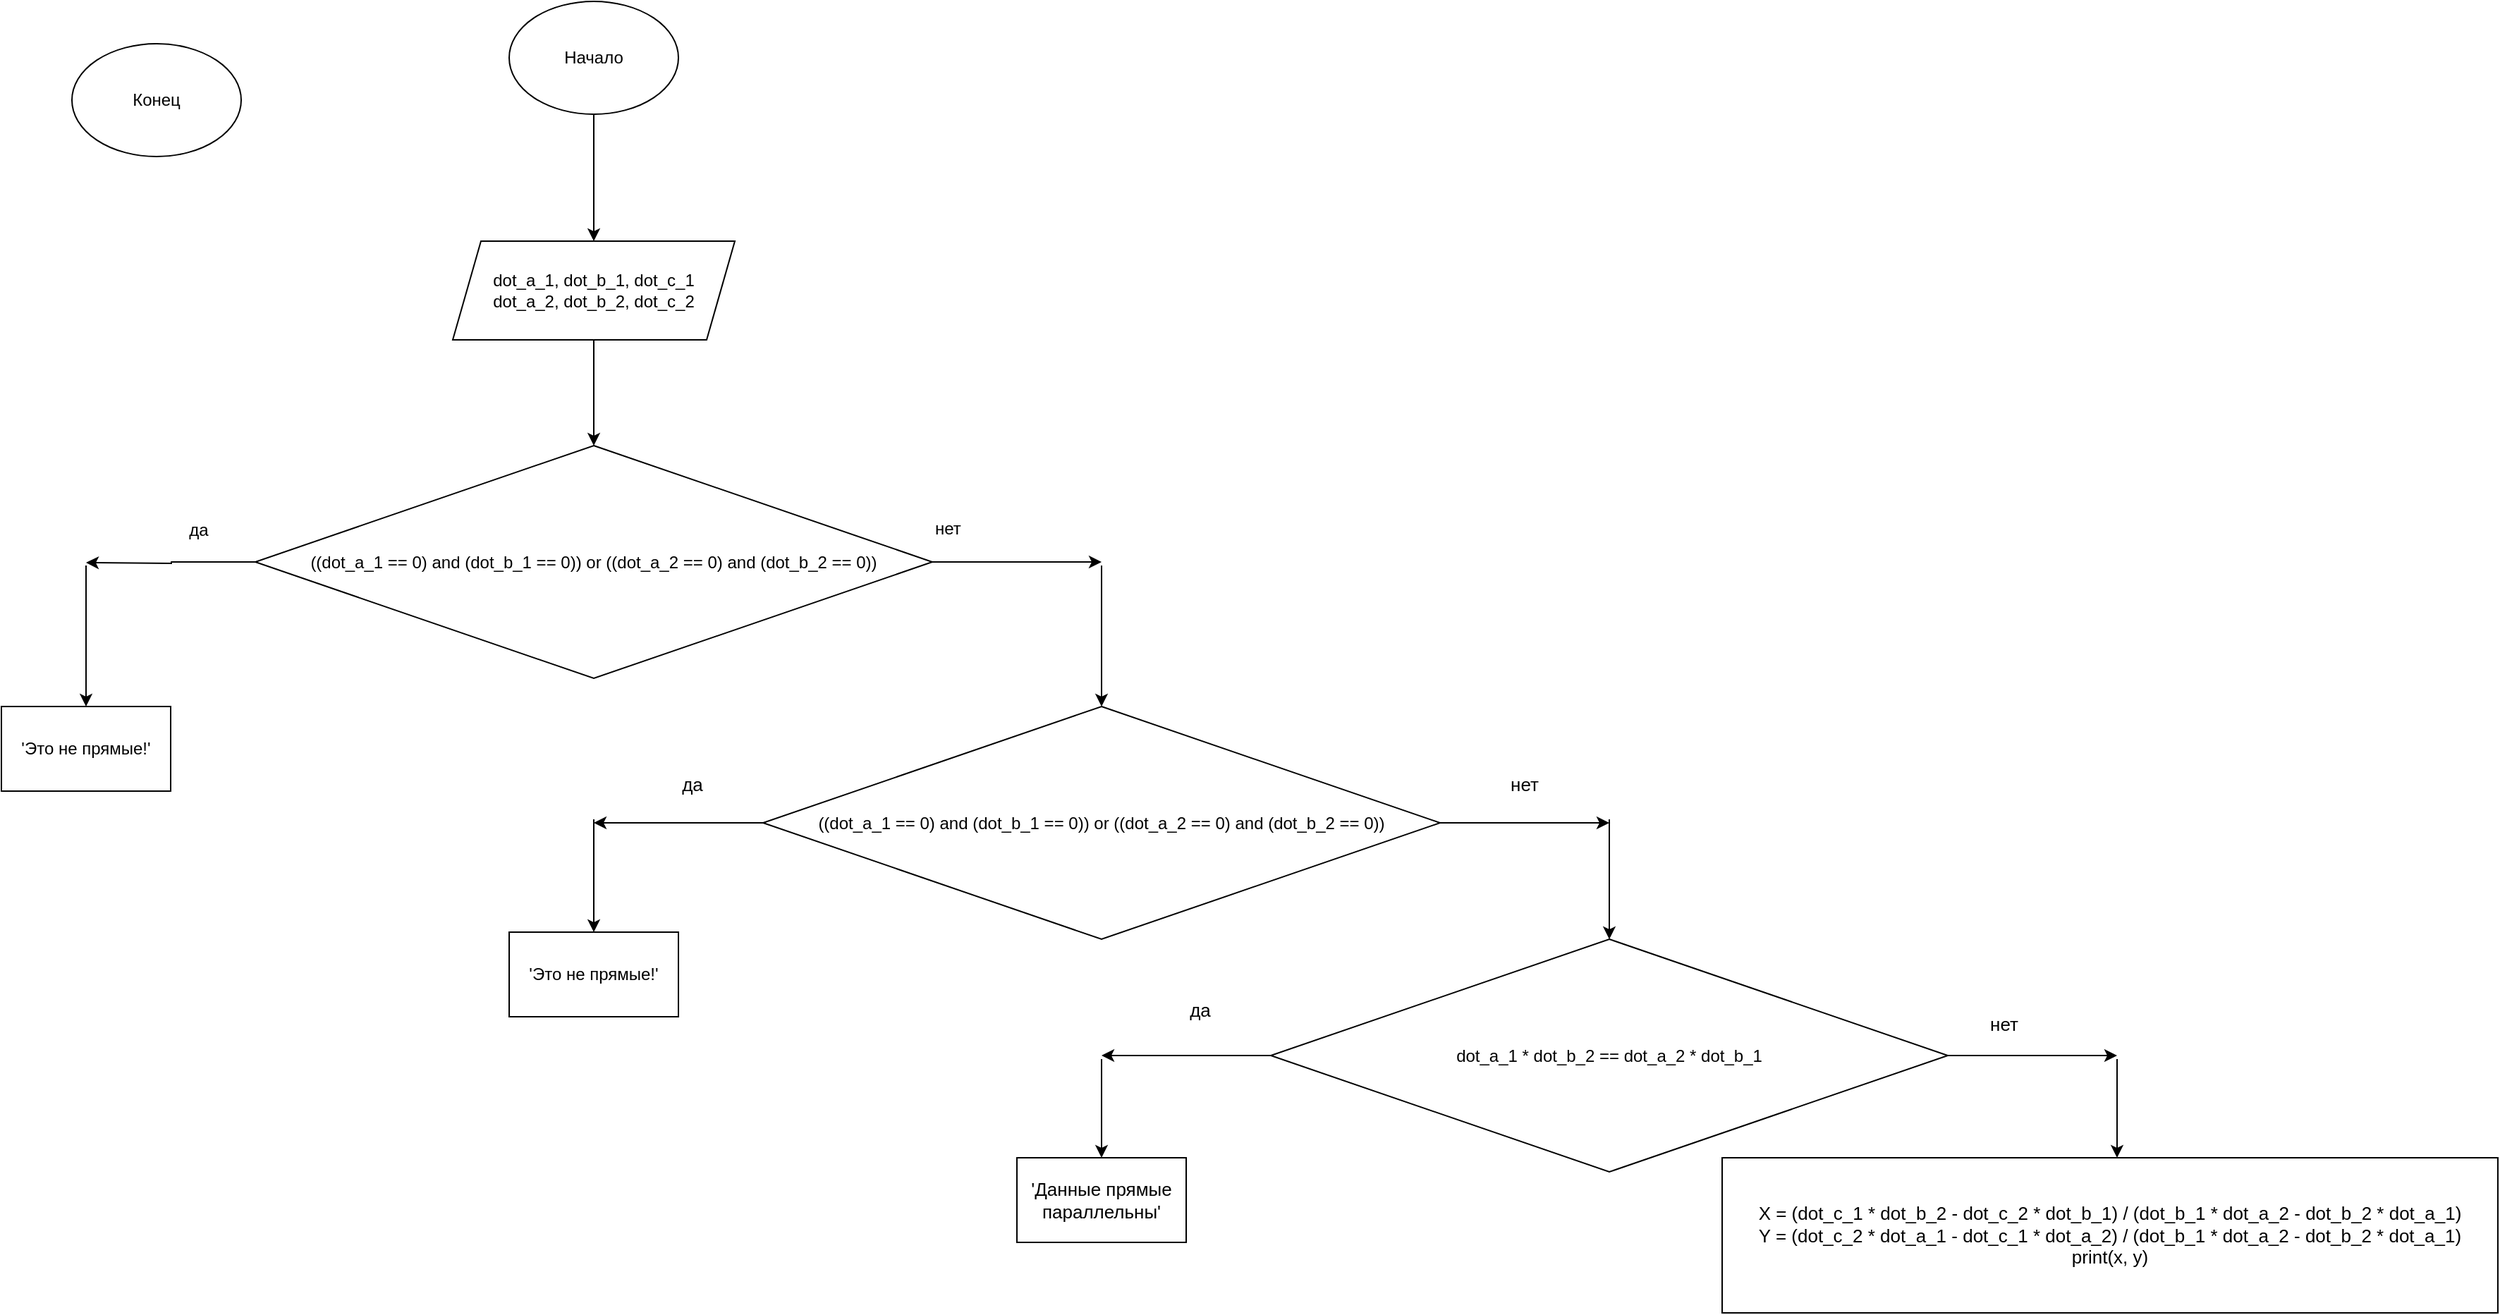 <mxfile version="15.7.3" type="device"><diagram id="iZTAk1R8TAcvOZa5_xog" name="Page-1"><mxGraphModel dx="1038" dy="547" grid="1" gridSize="10" guides="1" tooltips="1" connect="1" arrows="1" fold="1" page="1" pageScale="1" pageWidth="827" pageHeight="1169" math="0" shadow="0"><root><mxCell id="0"/><mxCell id="1" parent="0"/><mxCell id="t2xdhzpySVJ9njNMpR2w-4" value="" style="edgeStyle=orthogonalEdgeStyle;rounded=0;orthogonalLoop=1;jettySize=auto;html=1;" edge="1" parent="1" source="t2xdhzpySVJ9njNMpR2w-1" target="t2xdhzpySVJ9njNMpR2w-3"><mxGeometry relative="1" as="geometry"/></mxCell><mxCell id="t2xdhzpySVJ9njNMpR2w-1" value="Начало" style="ellipse;whiteSpace=wrap;html=1;" vertex="1" parent="1"><mxGeometry x="380" y="60" width="120" height="80" as="geometry"/></mxCell><mxCell id="t2xdhzpySVJ9njNMpR2w-2" value="Конец" style="ellipse;whiteSpace=wrap;html=1;" vertex="1" parent="1"><mxGeometry x="70" y="90" width="120" height="80" as="geometry"/></mxCell><mxCell id="t2xdhzpySVJ9njNMpR2w-6" value="" style="edgeStyle=orthogonalEdgeStyle;rounded=0;orthogonalLoop=1;jettySize=auto;html=1;" edge="1" parent="1" source="t2xdhzpySVJ9njNMpR2w-3" target="t2xdhzpySVJ9njNMpR2w-5"><mxGeometry relative="1" as="geometry"/></mxCell><mxCell id="t2xdhzpySVJ9njNMpR2w-3" value="dot_a_1, dot_b_1, dot_c_1&lt;br&gt;dot_a_2, dot_b_2, dot_c_2" style="shape=parallelogram;perimeter=parallelogramPerimeter;whiteSpace=wrap;html=1;fixedSize=1;" vertex="1" parent="1"><mxGeometry x="340" y="230" width="200" height="70" as="geometry"/></mxCell><mxCell id="t2xdhzpySVJ9njNMpR2w-7" style="edgeStyle=orthogonalEdgeStyle;rounded=0;orthogonalLoop=1;jettySize=auto;html=1;" edge="1" parent="1" source="t2xdhzpySVJ9njNMpR2w-5"><mxGeometry relative="1" as="geometry"><mxPoint x="80" y="458" as="targetPoint"/></mxGeometry></mxCell><mxCell id="t2xdhzpySVJ9njNMpR2w-8" style="edgeStyle=orthogonalEdgeStyle;rounded=0;orthogonalLoop=1;jettySize=auto;html=1;" edge="1" parent="1" source="t2xdhzpySVJ9njNMpR2w-5"><mxGeometry relative="1" as="geometry"><mxPoint x="800" y="457.5" as="targetPoint"/></mxGeometry></mxCell><mxCell id="t2xdhzpySVJ9njNMpR2w-5" value="((dot_a_1 == 0) and (dot_b_1 == 0)) or ((dot_a_2 == 0) and (dot_b_2 == 0))" style="rhombus;whiteSpace=wrap;html=1;" vertex="1" parent="1"><mxGeometry x="200" y="375" width="480" height="165" as="geometry"/></mxCell><mxCell id="t2xdhzpySVJ9njNMpR2w-9" value="" style="endArrow=classic;html=1;rounded=0;" edge="1" parent="1"><mxGeometry width="50" height="50" relative="1" as="geometry"><mxPoint x="80" y="460" as="sourcePoint"/><mxPoint x="80" y="560" as="targetPoint"/></mxGeometry></mxCell><mxCell id="t2xdhzpySVJ9njNMpR2w-10" value="'Это не прямые!'" style="rounded=0;whiteSpace=wrap;html=1;" vertex="1" parent="1"><mxGeometry x="20" y="560" width="120" height="60" as="geometry"/></mxCell><mxCell id="t2xdhzpySVJ9njNMpR2w-11" value="" style="endArrow=classic;html=1;rounded=0;" edge="1" parent="1"><mxGeometry width="50" height="50" relative="1" as="geometry"><mxPoint x="800" y="460" as="sourcePoint"/><mxPoint x="800" y="560" as="targetPoint"/></mxGeometry></mxCell><mxCell id="t2xdhzpySVJ9njNMpR2w-12" value="да" style="text;html=1;strokeColor=none;fillColor=none;align=center;verticalAlign=middle;whiteSpace=wrap;rounded=0;" vertex="1" parent="1"><mxGeometry x="130" y="420" width="60" height="30" as="geometry"/></mxCell><mxCell id="t2xdhzpySVJ9njNMpR2w-13" value="нет" style="text;whiteSpace=wrap;html=1;" vertex="1" parent="1"><mxGeometry x="680" y="420" width="120" height="30" as="geometry"/></mxCell><mxCell id="t2xdhzpySVJ9njNMpR2w-14" value="'Это не прямые!'" style="rounded=0;whiteSpace=wrap;html=1;" vertex="1" parent="1"><mxGeometry x="380" y="720" width="120" height="60" as="geometry"/></mxCell><mxCell id="t2xdhzpySVJ9njNMpR2w-17" style="edgeStyle=orthogonalEdgeStyle;rounded=0;orthogonalLoop=1;jettySize=auto;html=1;fontSize=13;" edge="1" parent="1" source="t2xdhzpySVJ9njNMpR2w-15"><mxGeometry relative="1" as="geometry"><mxPoint x="440" y="642.5" as="targetPoint"/></mxGeometry></mxCell><mxCell id="t2xdhzpySVJ9njNMpR2w-20" style="edgeStyle=orthogonalEdgeStyle;rounded=0;orthogonalLoop=1;jettySize=auto;html=1;fontSize=13;" edge="1" parent="1" source="t2xdhzpySVJ9njNMpR2w-15"><mxGeometry relative="1" as="geometry"><mxPoint x="1160" y="642.5" as="targetPoint"/></mxGeometry></mxCell><mxCell id="t2xdhzpySVJ9njNMpR2w-15" value="((dot_a_1 == 0) and (dot_b_1 == 0)) or ((dot_a_2 == 0) and (dot_b_2 == 0))" style="rhombus;whiteSpace=wrap;html=1;" vertex="1" parent="1"><mxGeometry x="560" y="560" width="480" height="165" as="geometry"/></mxCell><mxCell id="t2xdhzpySVJ9njNMpR2w-18" value="" style="endArrow=classic;html=1;rounded=0;fontSize=13;" edge="1" parent="1" target="t2xdhzpySVJ9njNMpR2w-14"><mxGeometry width="50" height="50" relative="1" as="geometry"><mxPoint x="440" y="640" as="sourcePoint"/><mxPoint x="490" y="590" as="targetPoint"/></mxGeometry></mxCell><mxCell id="t2xdhzpySVJ9njNMpR2w-19" value="да" style="text;html=1;strokeColor=none;fillColor=none;align=center;verticalAlign=middle;whiteSpace=wrap;rounded=0;fontSize=13;" vertex="1" parent="1"><mxGeometry x="480" y="600" width="60" height="30" as="geometry"/></mxCell><mxCell id="t2xdhzpySVJ9njNMpR2w-21" value="" style="endArrow=classic;html=1;rounded=0;fontSize=13;" edge="1" parent="1"><mxGeometry width="50" height="50" relative="1" as="geometry"><mxPoint x="1160" y="640" as="sourcePoint"/><mxPoint x="1160" y="725" as="targetPoint"/></mxGeometry></mxCell><mxCell id="t2xdhzpySVJ9njNMpR2w-24" style="edgeStyle=orthogonalEdgeStyle;rounded=0;orthogonalLoop=1;jettySize=auto;html=1;fontSize=13;" edge="1" parent="1" source="t2xdhzpySVJ9njNMpR2w-23"><mxGeometry relative="1" as="geometry"><mxPoint x="800" y="807.5" as="targetPoint"/></mxGeometry></mxCell><mxCell id="t2xdhzpySVJ9njNMpR2w-25" style="edgeStyle=orthogonalEdgeStyle;rounded=0;orthogonalLoop=1;jettySize=auto;html=1;fontSize=13;" edge="1" parent="1" source="t2xdhzpySVJ9njNMpR2w-23"><mxGeometry relative="1" as="geometry"><mxPoint x="1520" y="807.5" as="targetPoint"/></mxGeometry></mxCell><mxCell id="t2xdhzpySVJ9njNMpR2w-23" value="dot_a_1 * dot_b_2 == dot_a_2 * dot_b_1" style="rhombus;whiteSpace=wrap;html=1;" vertex="1" parent="1"><mxGeometry x="920" y="725" width="480" height="165" as="geometry"/></mxCell><mxCell id="t2xdhzpySVJ9njNMpR2w-26" value="" style="endArrow=classic;html=1;rounded=0;fontSize=13;" edge="1" parent="1"><mxGeometry width="50" height="50" relative="1" as="geometry"><mxPoint x="800" y="810" as="sourcePoint"/><mxPoint x="800" y="880" as="targetPoint"/></mxGeometry></mxCell><mxCell id="t2xdhzpySVJ9njNMpR2w-27" value="" style="endArrow=classic;html=1;rounded=0;fontSize=13;" edge="1" parent="1"><mxGeometry width="50" height="50" relative="1" as="geometry"><mxPoint x="1520" y="810" as="sourcePoint"/><mxPoint x="1520" y="880" as="targetPoint"/></mxGeometry></mxCell><mxCell id="t2xdhzpySVJ9njNMpR2w-28" value="'Данные прямые параллельны'" style="rounded=0;whiteSpace=wrap;html=1;fontSize=13;" vertex="1" parent="1"><mxGeometry x="740" y="880" width="120" height="60" as="geometry"/></mxCell><mxCell id="t2xdhzpySVJ9njNMpR2w-29" value="нет" style="text;html=1;strokeColor=none;fillColor=none;align=center;verticalAlign=middle;whiteSpace=wrap;rounded=0;fontSize=13;" vertex="1" parent="1"><mxGeometry x="1070" y="600" width="60" height="30" as="geometry"/></mxCell><mxCell id="t2xdhzpySVJ9njNMpR2w-30" value="нет" style="text;html=1;strokeColor=none;fillColor=none;align=center;verticalAlign=middle;whiteSpace=wrap;rounded=0;fontSize=13;" vertex="1" parent="1"><mxGeometry x="1410" y="770" width="60" height="30" as="geometry"/></mxCell><mxCell id="t2xdhzpySVJ9njNMpR2w-31" value="да" style="text;html=1;strokeColor=none;fillColor=none;align=center;verticalAlign=middle;whiteSpace=wrap;rounded=0;fontSize=13;" vertex="1" parent="1"><mxGeometry x="840" y="760" width="60" height="30" as="geometry"/></mxCell><mxCell id="t2xdhzpySVJ9njNMpR2w-32" value="&lt;div&gt;X = (dot_c_1 * dot_b_2 - dot_c_2 * dot_b_1) / (dot_b_1 * dot_a_2 - dot_b_2 * dot_a_1)&lt;/div&gt;&lt;div&gt;Y = (dot_c_2 * dot_a_1 - dot_c_1 * dot_a_2) / (dot_b_1 * dot_a_2 - dot_b_2 * dot_a_1)&lt;/div&gt;&lt;div&gt;print(x, y)&lt;/div&gt;" style="rounded=0;whiteSpace=wrap;html=1;fontSize=13;" vertex="1" parent="1"><mxGeometry x="1240" y="880" width="550" height="110" as="geometry"/></mxCell></root></mxGraphModel></diagram></mxfile>